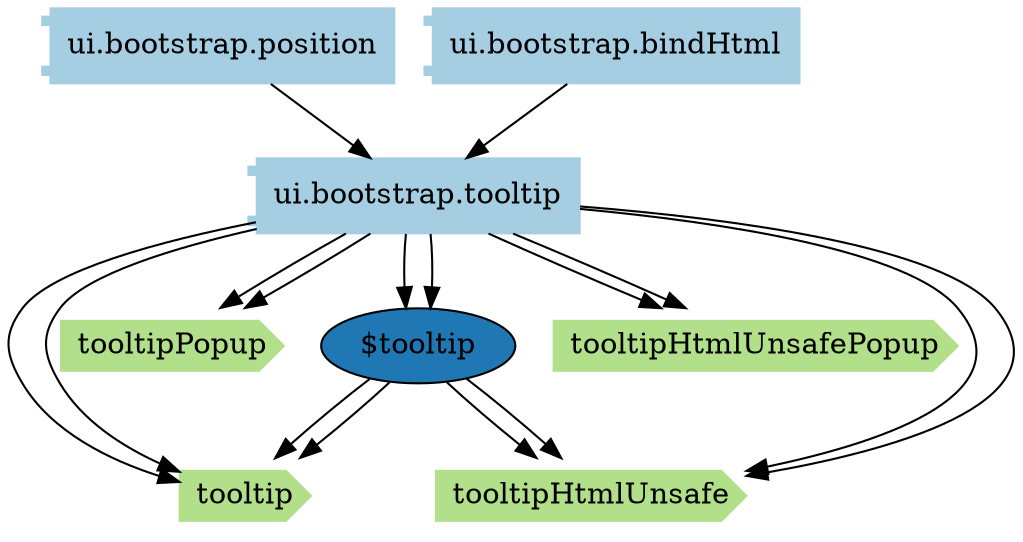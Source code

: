 digraph dependencies {
  node[shape="component",style="filled",colorscheme=paired12]


    node[shape="component"]
    "ui.bootstrap.tooltip"[label="ui.bootstrap.tooltip", color=1]

    
      "ui.bootstrap.position"[label="ui.bootstrap.position", color=1]
      "ui.bootstrap.position" -> "ui.bootstrap.tooltip"
    
      "ui.bootstrap.bindHtml"[label="ui.bootstrap.bindHtml", color=1]
      "ui.bootstrap.bindHtml" -> "ui.bootstrap.tooltip"
    


    node[shape="ellipse"]
    
      "$tooltip"[label="$tooltip", fillcolor=2]
      "ui.bootstrap.tooltip" -> "$tooltip"
    
      "$tooltip"[label="$tooltip", fillcolor=2]
      "ui.bootstrap.tooltip" -> "$tooltip"
    


    

    

    

    node[shape="cds"]
    

    
      "tooltipPopup"[label="tooltipPopup", color=3]
      "ui.bootstrap.tooltip" -> "tooltipPopup"
    
      "tooltip"[label="tooltip", color=3]
      "ui.bootstrap.tooltip" -> "tooltip"
    
      "tooltipHtmlUnsafePopup"[label="tooltipHtmlUnsafePopup", color=3]
      "ui.bootstrap.tooltip" -> "tooltipHtmlUnsafePopup"
    
      "tooltipHtmlUnsafe"[label="tooltipHtmlUnsafe", color=3]
      "ui.bootstrap.tooltip" -> "tooltipHtmlUnsafe"
    
      "tooltipPopup"[label="tooltipPopup", color=3]
      "ui.bootstrap.tooltip" -> "tooltipPopup"
    
      "tooltip"[label="tooltip", color=3]
      "ui.bootstrap.tooltip" -> "tooltip"
    
      "tooltipHtmlUnsafePopup"[label="tooltipHtmlUnsafePopup", color=3]
      "ui.bootstrap.tooltip" -> "tooltipHtmlUnsafePopup"
    
      "tooltipHtmlUnsafe"[label="tooltipHtmlUnsafe", color=3]
      "ui.bootstrap.tooltip" -> "tooltipHtmlUnsafe"
    









    node[shape="ellipse",style="filled", color=9]
    
      
    
      
    

    
      
    
      
        "$tooltip"[label="$tooltip"]
        "$tooltip" -> "tooltip"
      
    
      
    
      
        "$tooltip"[label="$tooltip"]
        "$tooltip" -> "tooltipHtmlUnsafe"
      
    
      
    
      
        "$tooltip"[label="$tooltip"]
        "$tooltip" -> "tooltip"
      
    
      
    
      
        "$tooltip"[label="$tooltip"]
        "$tooltip" -> "tooltipHtmlUnsafe"
      
    


    

    

    

    


}
